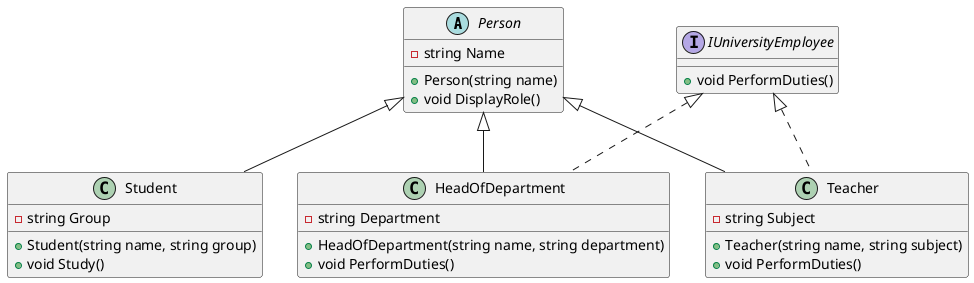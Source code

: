 @startuml
abstract class Person {
    - string Name
    + Person(string name)
    + void DisplayRole()
}

interface IUniversityEmployee {
    + void PerformDuties()
}

class Student {
    - string Group
    + Student(string name, string group)
    + void Study()
}

class Teacher {
    - string Subject
    + Teacher(string name, string subject)
    + void PerformDuties()
}

class HeadOfDepartment {
    - string Department
    + HeadOfDepartment(string name, string department)
    + void PerformDuties()
}

Person <|-- Student
Person <|-- Teacher
Person <|-- HeadOfDepartment
IUniversityEmployee <|.. Teacher
IUniversityEmployee <|.. HeadOfDepartment
@enduml